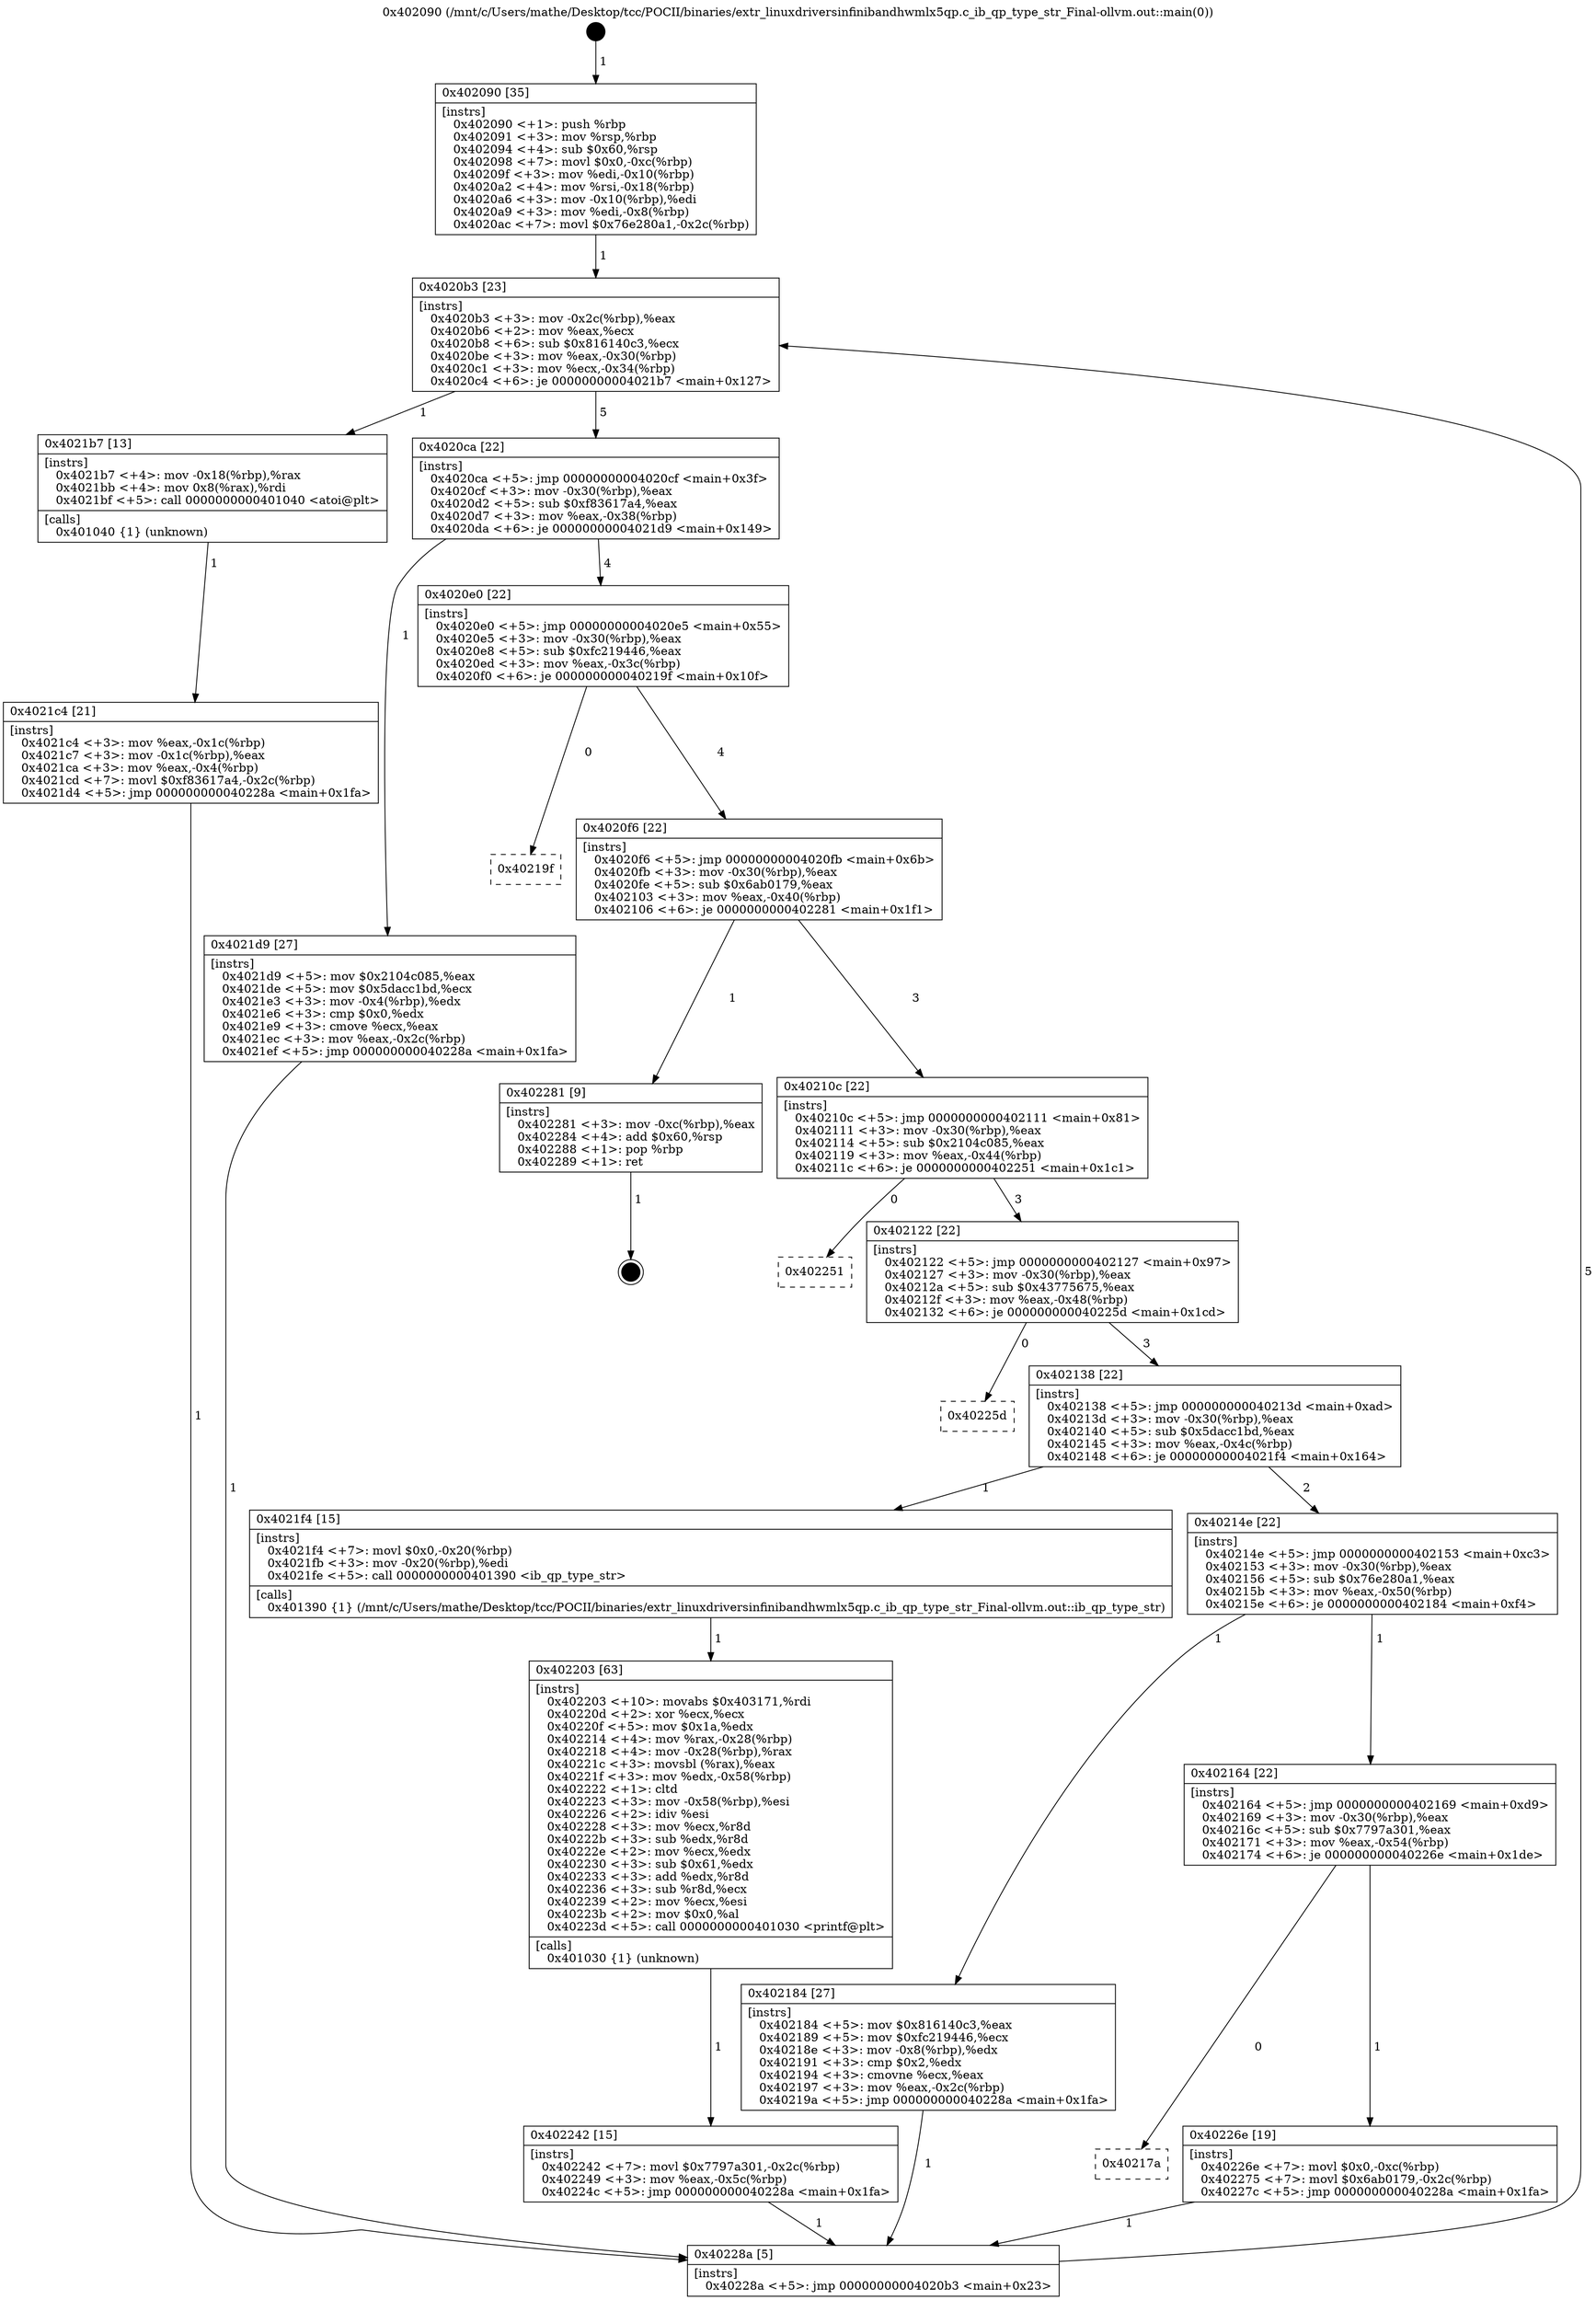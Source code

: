 digraph "0x402090" {
  label = "0x402090 (/mnt/c/Users/mathe/Desktop/tcc/POCII/binaries/extr_linuxdriversinfinibandhwmlx5qp.c_ib_qp_type_str_Final-ollvm.out::main(0))"
  labelloc = "t"
  node[shape=record]

  Entry [label="",width=0.3,height=0.3,shape=circle,fillcolor=black,style=filled]
  "0x4020b3" [label="{
     0x4020b3 [23]\l
     | [instrs]\l
     &nbsp;&nbsp;0x4020b3 \<+3\>: mov -0x2c(%rbp),%eax\l
     &nbsp;&nbsp;0x4020b6 \<+2\>: mov %eax,%ecx\l
     &nbsp;&nbsp;0x4020b8 \<+6\>: sub $0x816140c3,%ecx\l
     &nbsp;&nbsp;0x4020be \<+3\>: mov %eax,-0x30(%rbp)\l
     &nbsp;&nbsp;0x4020c1 \<+3\>: mov %ecx,-0x34(%rbp)\l
     &nbsp;&nbsp;0x4020c4 \<+6\>: je 00000000004021b7 \<main+0x127\>\l
  }"]
  "0x4021b7" [label="{
     0x4021b7 [13]\l
     | [instrs]\l
     &nbsp;&nbsp;0x4021b7 \<+4\>: mov -0x18(%rbp),%rax\l
     &nbsp;&nbsp;0x4021bb \<+4\>: mov 0x8(%rax),%rdi\l
     &nbsp;&nbsp;0x4021bf \<+5\>: call 0000000000401040 \<atoi@plt\>\l
     | [calls]\l
     &nbsp;&nbsp;0x401040 \{1\} (unknown)\l
  }"]
  "0x4020ca" [label="{
     0x4020ca [22]\l
     | [instrs]\l
     &nbsp;&nbsp;0x4020ca \<+5\>: jmp 00000000004020cf \<main+0x3f\>\l
     &nbsp;&nbsp;0x4020cf \<+3\>: mov -0x30(%rbp),%eax\l
     &nbsp;&nbsp;0x4020d2 \<+5\>: sub $0xf83617a4,%eax\l
     &nbsp;&nbsp;0x4020d7 \<+3\>: mov %eax,-0x38(%rbp)\l
     &nbsp;&nbsp;0x4020da \<+6\>: je 00000000004021d9 \<main+0x149\>\l
  }"]
  Exit [label="",width=0.3,height=0.3,shape=circle,fillcolor=black,style=filled,peripheries=2]
  "0x4021d9" [label="{
     0x4021d9 [27]\l
     | [instrs]\l
     &nbsp;&nbsp;0x4021d9 \<+5\>: mov $0x2104c085,%eax\l
     &nbsp;&nbsp;0x4021de \<+5\>: mov $0x5dacc1bd,%ecx\l
     &nbsp;&nbsp;0x4021e3 \<+3\>: mov -0x4(%rbp),%edx\l
     &nbsp;&nbsp;0x4021e6 \<+3\>: cmp $0x0,%edx\l
     &nbsp;&nbsp;0x4021e9 \<+3\>: cmove %ecx,%eax\l
     &nbsp;&nbsp;0x4021ec \<+3\>: mov %eax,-0x2c(%rbp)\l
     &nbsp;&nbsp;0x4021ef \<+5\>: jmp 000000000040228a \<main+0x1fa\>\l
  }"]
  "0x4020e0" [label="{
     0x4020e0 [22]\l
     | [instrs]\l
     &nbsp;&nbsp;0x4020e0 \<+5\>: jmp 00000000004020e5 \<main+0x55\>\l
     &nbsp;&nbsp;0x4020e5 \<+3\>: mov -0x30(%rbp),%eax\l
     &nbsp;&nbsp;0x4020e8 \<+5\>: sub $0xfc219446,%eax\l
     &nbsp;&nbsp;0x4020ed \<+3\>: mov %eax,-0x3c(%rbp)\l
     &nbsp;&nbsp;0x4020f0 \<+6\>: je 000000000040219f \<main+0x10f\>\l
  }"]
  "0x40217a" [label="{
     0x40217a\l
  }", style=dashed]
  "0x40219f" [label="{
     0x40219f\l
  }", style=dashed]
  "0x4020f6" [label="{
     0x4020f6 [22]\l
     | [instrs]\l
     &nbsp;&nbsp;0x4020f6 \<+5\>: jmp 00000000004020fb \<main+0x6b\>\l
     &nbsp;&nbsp;0x4020fb \<+3\>: mov -0x30(%rbp),%eax\l
     &nbsp;&nbsp;0x4020fe \<+5\>: sub $0x6ab0179,%eax\l
     &nbsp;&nbsp;0x402103 \<+3\>: mov %eax,-0x40(%rbp)\l
     &nbsp;&nbsp;0x402106 \<+6\>: je 0000000000402281 \<main+0x1f1\>\l
  }"]
  "0x40226e" [label="{
     0x40226e [19]\l
     | [instrs]\l
     &nbsp;&nbsp;0x40226e \<+7\>: movl $0x0,-0xc(%rbp)\l
     &nbsp;&nbsp;0x402275 \<+7\>: movl $0x6ab0179,-0x2c(%rbp)\l
     &nbsp;&nbsp;0x40227c \<+5\>: jmp 000000000040228a \<main+0x1fa\>\l
  }"]
  "0x402281" [label="{
     0x402281 [9]\l
     | [instrs]\l
     &nbsp;&nbsp;0x402281 \<+3\>: mov -0xc(%rbp),%eax\l
     &nbsp;&nbsp;0x402284 \<+4\>: add $0x60,%rsp\l
     &nbsp;&nbsp;0x402288 \<+1\>: pop %rbp\l
     &nbsp;&nbsp;0x402289 \<+1\>: ret\l
  }"]
  "0x40210c" [label="{
     0x40210c [22]\l
     | [instrs]\l
     &nbsp;&nbsp;0x40210c \<+5\>: jmp 0000000000402111 \<main+0x81\>\l
     &nbsp;&nbsp;0x402111 \<+3\>: mov -0x30(%rbp),%eax\l
     &nbsp;&nbsp;0x402114 \<+5\>: sub $0x2104c085,%eax\l
     &nbsp;&nbsp;0x402119 \<+3\>: mov %eax,-0x44(%rbp)\l
     &nbsp;&nbsp;0x40211c \<+6\>: je 0000000000402251 \<main+0x1c1\>\l
  }"]
  "0x402242" [label="{
     0x402242 [15]\l
     | [instrs]\l
     &nbsp;&nbsp;0x402242 \<+7\>: movl $0x7797a301,-0x2c(%rbp)\l
     &nbsp;&nbsp;0x402249 \<+3\>: mov %eax,-0x5c(%rbp)\l
     &nbsp;&nbsp;0x40224c \<+5\>: jmp 000000000040228a \<main+0x1fa\>\l
  }"]
  "0x402251" [label="{
     0x402251\l
  }", style=dashed]
  "0x402122" [label="{
     0x402122 [22]\l
     | [instrs]\l
     &nbsp;&nbsp;0x402122 \<+5\>: jmp 0000000000402127 \<main+0x97\>\l
     &nbsp;&nbsp;0x402127 \<+3\>: mov -0x30(%rbp),%eax\l
     &nbsp;&nbsp;0x40212a \<+5\>: sub $0x43775675,%eax\l
     &nbsp;&nbsp;0x40212f \<+3\>: mov %eax,-0x48(%rbp)\l
     &nbsp;&nbsp;0x402132 \<+6\>: je 000000000040225d \<main+0x1cd\>\l
  }"]
  "0x402203" [label="{
     0x402203 [63]\l
     | [instrs]\l
     &nbsp;&nbsp;0x402203 \<+10\>: movabs $0x403171,%rdi\l
     &nbsp;&nbsp;0x40220d \<+2\>: xor %ecx,%ecx\l
     &nbsp;&nbsp;0x40220f \<+5\>: mov $0x1a,%edx\l
     &nbsp;&nbsp;0x402214 \<+4\>: mov %rax,-0x28(%rbp)\l
     &nbsp;&nbsp;0x402218 \<+4\>: mov -0x28(%rbp),%rax\l
     &nbsp;&nbsp;0x40221c \<+3\>: movsbl (%rax),%eax\l
     &nbsp;&nbsp;0x40221f \<+3\>: mov %edx,-0x58(%rbp)\l
     &nbsp;&nbsp;0x402222 \<+1\>: cltd\l
     &nbsp;&nbsp;0x402223 \<+3\>: mov -0x58(%rbp),%esi\l
     &nbsp;&nbsp;0x402226 \<+2\>: idiv %esi\l
     &nbsp;&nbsp;0x402228 \<+3\>: mov %ecx,%r8d\l
     &nbsp;&nbsp;0x40222b \<+3\>: sub %edx,%r8d\l
     &nbsp;&nbsp;0x40222e \<+2\>: mov %ecx,%edx\l
     &nbsp;&nbsp;0x402230 \<+3\>: sub $0x61,%edx\l
     &nbsp;&nbsp;0x402233 \<+3\>: add %edx,%r8d\l
     &nbsp;&nbsp;0x402236 \<+3\>: sub %r8d,%ecx\l
     &nbsp;&nbsp;0x402239 \<+2\>: mov %ecx,%esi\l
     &nbsp;&nbsp;0x40223b \<+2\>: mov $0x0,%al\l
     &nbsp;&nbsp;0x40223d \<+5\>: call 0000000000401030 \<printf@plt\>\l
     | [calls]\l
     &nbsp;&nbsp;0x401030 \{1\} (unknown)\l
  }"]
  "0x40225d" [label="{
     0x40225d\l
  }", style=dashed]
  "0x402138" [label="{
     0x402138 [22]\l
     | [instrs]\l
     &nbsp;&nbsp;0x402138 \<+5\>: jmp 000000000040213d \<main+0xad\>\l
     &nbsp;&nbsp;0x40213d \<+3\>: mov -0x30(%rbp),%eax\l
     &nbsp;&nbsp;0x402140 \<+5\>: sub $0x5dacc1bd,%eax\l
     &nbsp;&nbsp;0x402145 \<+3\>: mov %eax,-0x4c(%rbp)\l
     &nbsp;&nbsp;0x402148 \<+6\>: je 00000000004021f4 \<main+0x164\>\l
  }"]
  "0x4021c4" [label="{
     0x4021c4 [21]\l
     | [instrs]\l
     &nbsp;&nbsp;0x4021c4 \<+3\>: mov %eax,-0x1c(%rbp)\l
     &nbsp;&nbsp;0x4021c7 \<+3\>: mov -0x1c(%rbp),%eax\l
     &nbsp;&nbsp;0x4021ca \<+3\>: mov %eax,-0x4(%rbp)\l
     &nbsp;&nbsp;0x4021cd \<+7\>: movl $0xf83617a4,-0x2c(%rbp)\l
     &nbsp;&nbsp;0x4021d4 \<+5\>: jmp 000000000040228a \<main+0x1fa\>\l
  }"]
  "0x4021f4" [label="{
     0x4021f4 [15]\l
     | [instrs]\l
     &nbsp;&nbsp;0x4021f4 \<+7\>: movl $0x0,-0x20(%rbp)\l
     &nbsp;&nbsp;0x4021fb \<+3\>: mov -0x20(%rbp),%edi\l
     &nbsp;&nbsp;0x4021fe \<+5\>: call 0000000000401390 \<ib_qp_type_str\>\l
     | [calls]\l
     &nbsp;&nbsp;0x401390 \{1\} (/mnt/c/Users/mathe/Desktop/tcc/POCII/binaries/extr_linuxdriversinfinibandhwmlx5qp.c_ib_qp_type_str_Final-ollvm.out::ib_qp_type_str)\l
  }"]
  "0x40214e" [label="{
     0x40214e [22]\l
     | [instrs]\l
     &nbsp;&nbsp;0x40214e \<+5\>: jmp 0000000000402153 \<main+0xc3\>\l
     &nbsp;&nbsp;0x402153 \<+3\>: mov -0x30(%rbp),%eax\l
     &nbsp;&nbsp;0x402156 \<+5\>: sub $0x76e280a1,%eax\l
     &nbsp;&nbsp;0x40215b \<+3\>: mov %eax,-0x50(%rbp)\l
     &nbsp;&nbsp;0x40215e \<+6\>: je 0000000000402184 \<main+0xf4\>\l
  }"]
  "0x402090" [label="{
     0x402090 [35]\l
     | [instrs]\l
     &nbsp;&nbsp;0x402090 \<+1\>: push %rbp\l
     &nbsp;&nbsp;0x402091 \<+3\>: mov %rsp,%rbp\l
     &nbsp;&nbsp;0x402094 \<+4\>: sub $0x60,%rsp\l
     &nbsp;&nbsp;0x402098 \<+7\>: movl $0x0,-0xc(%rbp)\l
     &nbsp;&nbsp;0x40209f \<+3\>: mov %edi,-0x10(%rbp)\l
     &nbsp;&nbsp;0x4020a2 \<+4\>: mov %rsi,-0x18(%rbp)\l
     &nbsp;&nbsp;0x4020a6 \<+3\>: mov -0x10(%rbp),%edi\l
     &nbsp;&nbsp;0x4020a9 \<+3\>: mov %edi,-0x8(%rbp)\l
     &nbsp;&nbsp;0x4020ac \<+7\>: movl $0x76e280a1,-0x2c(%rbp)\l
  }"]
  "0x402184" [label="{
     0x402184 [27]\l
     | [instrs]\l
     &nbsp;&nbsp;0x402184 \<+5\>: mov $0x816140c3,%eax\l
     &nbsp;&nbsp;0x402189 \<+5\>: mov $0xfc219446,%ecx\l
     &nbsp;&nbsp;0x40218e \<+3\>: mov -0x8(%rbp),%edx\l
     &nbsp;&nbsp;0x402191 \<+3\>: cmp $0x2,%edx\l
     &nbsp;&nbsp;0x402194 \<+3\>: cmovne %ecx,%eax\l
     &nbsp;&nbsp;0x402197 \<+3\>: mov %eax,-0x2c(%rbp)\l
     &nbsp;&nbsp;0x40219a \<+5\>: jmp 000000000040228a \<main+0x1fa\>\l
  }"]
  "0x402164" [label="{
     0x402164 [22]\l
     | [instrs]\l
     &nbsp;&nbsp;0x402164 \<+5\>: jmp 0000000000402169 \<main+0xd9\>\l
     &nbsp;&nbsp;0x402169 \<+3\>: mov -0x30(%rbp),%eax\l
     &nbsp;&nbsp;0x40216c \<+5\>: sub $0x7797a301,%eax\l
     &nbsp;&nbsp;0x402171 \<+3\>: mov %eax,-0x54(%rbp)\l
     &nbsp;&nbsp;0x402174 \<+6\>: je 000000000040226e \<main+0x1de\>\l
  }"]
  "0x40228a" [label="{
     0x40228a [5]\l
     | [instrs]\l
     &nbsp;&nbsp;0x40228a \<+5\>: jmp 00000000004020b3 \<main+0x23\>\l
  }"]
  Entry -> "0x402090" [label=" 1"]
  "0x4020b3" -> "0x4021b7" [label=" 1"]
  "0x4020b3" -> "0x4020ca" [label=" 5"]
  "0x402281" -> Exit [label=" 1"]
  "0x4020ca" -> "0x4021d9" [label=" 1"]
  "0x4020ca" -> "0x4020e0" [label=" 4"]
  "0x40226e" -> "0x40228a" [label=" 1"]
  "0x4020e0" -> "0x40219f" [label=" 0"]
  "0x4020e0" -> "0x4020f6" [label=" 4"]
  "0x402164" -> "0x40217a" [label=" 0"]
  "0x4020f6" -> "0x402281" [label=" 1"]
  "0x4020f6" -> "0x40210c" [label=" 3"]
  "0x402164" -> "0x40226e" [label=" 1"]
  "0x40210c" -> "0x402251" [label=" 0"]
  "0x40210c" -> "0x402122" [label=" 3"]
  "0x402242" -> "0x40228a" [label=" 1"]
  "0x402122" -> "0x40225d" [label=" 0"]
  "0x402122" -> "0x402138" [label=" 3"]
  "0x402203" -> "0x402242" [label=" 1"]
  "0x402138" -> "0x4021f4" [label=" 1"]
  "0x402138" -> "0x40214e" [label=" 2"]
  "0x4021f4" -> "0x402203" [label=" 1"]
  "0x40214e" -> "0x402184" [label=" 1"]
  "0x40214e" -> "0x402164" [label=" 1"]
  "0x402184" -> "0x40228a" [label=" 1"]
  "0x402090" -> "0x4020b3" [label=" 1"]
  "0x40228a" -> "0x4020b3" [label=" 5"]
  "0x4021b7" -> "0x4021c4" [label=" 1"]
  "0x4021c4" -> "0x40228a" [label=" 1"]
  "0x4021d9" -> "0x40228a" [label=" 1"]
}

